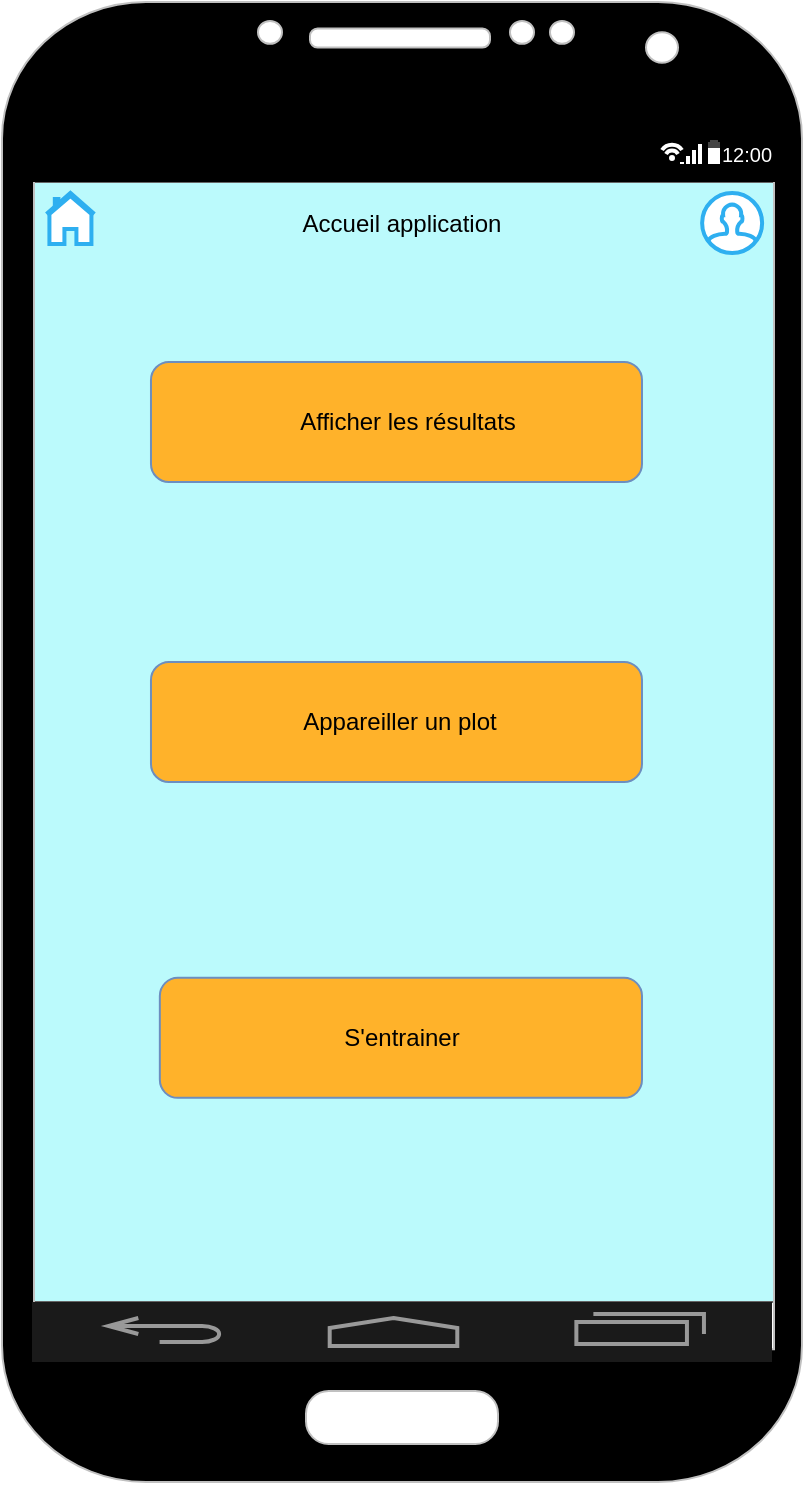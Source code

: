 <mxfile version="13.6.2" type="device"><diagram id="UbkwYlqQog9odsxwMq58" name="Page-1"><mxGraphModel dx="1086" dy="926" grid="1" gridSize="10" guides="1" tooltips="1" connect="1" arrows="1" fold="1" page="1" pageScale="1" pageWidth="827" pageHeight="1169" math="0" shadow="0"><root><mxCell id="0"/><mxCell id="1" parent="0"/><mxCell id="rNHl96BmhcmrO0a838lo-1" value="" style="verticalLabelPosition=bottom;verticalAlign=top;html=1;shadow=0;dashed=0;strokeWidth=1;shape=rect;strokeColor=#666666;fontColor=#333333;fillColor=#BBFAFC;" parent="1" vertex="1"><mxGeometry x="260" y="160" width="380" height="560" as="geometry"/></mxCell><mxCell id="rNHl96BmhcmrO0a838lo-3" value="" style="verticalLabelPosition=bottom;verticalAlign=top;html=1;shadow=0;dashed=0;strokeWidth=1;shape=mxgraph.android.phone2;strokeColor=#c0c0c0;fillColor=#000000;" parent="1" vertex="1"><mxGeometry x="250" y="70" width="400" height="740" as="geometry"/></mxCell><mxCell id="rNHl96BmhcmrO0a838lo-4" value="" style="strokeWidth=1;html=1;shadow=0;dashed=0;shape=mxgraph.android.statusBar;align=center;fillColor=#000000;strokeColor=#ffffff;fontColor=#ffffff;fontSize=10;" parent="1" vertex="1"><mxGeometry x="260" y="130" width="380" height="30" as="geometry"/></mxCell><mxCell id="rNHl96BmhcmrO0a838lo-5" value="" style="verticalLabelPosition=bottom;verticalAlign=top;html=1;shadow=0;dashed=0;strokeWidth=2;shape=mxgraph.android.navigation_bar_1;fillColor=#1A1A1A;strokeColor=#999999;" parent="1" vertex="1"><mxGeometry x="265" y="720" width="370" height="30" as="geometry"/></mxCell><mxCell id="rNHl96BmhcmrO0a838lo-6" value="" style="rounded=1;whiteSpace=wrap;html=1;strokeColor=#6c8ebf;fillColor=#FFB22A;" parent="1" vertex="1"><mxGeometry x="324.49" y="250" width="245.51" height="60" as="geometry"/></mxCell><mxCell id="rNHl96BmhcmrO0a838lo-7" value="" style="html=1;verticalLabelPosition=bottom;align=center;labelBackgroundColor=#ffffff;verticalAlign=top;strokeWidth=2;shadow=0;dashed=0;shape=mxgraph.ios7.icons.home;strokeColor=#2EAFF0;" parent="1" vertex="1"><mxGeometry x="272.21" y="165.5" width="24" height="25.5" as="geometry"/></mxCell><mxCell id="rNHl96BmhcmrO0a838lo-9" value="" style="html=1;verticalLabelPosition=bottom;align=center;labelBackgroundColor=#ffffff;verticalAlign=top;strokeWidth=2;shadow=0;dashed=0;shape=mxgraph.ios7.icons.user;strokeColor=#2EAFF0;" parent="1" vertex="1"><mxGeometry x="600.06" y="165.5" width="30" height="30" as="geometry"/></mxCell><mxCell id="rNHl96BmhcmrO0a838lo-15" value="" style="rounded=1;whiteSpace=wrap;html=1;strokeColor=#6c8ebf;fillColor=#FFB22A;" parent="1" vertex="1"><mxGeometry x="324.49" y="400" width="245.51" height="60" as="geometry"/></mxCell><mxCell id="qwKTgrDcRk0_3kIxx0c2-2" value="" style="rounded=1;whiteSpace=wrap;html=1;strokeColor=#6c8ebf;fillColor=#FFB22A;" parent="1" vertex="1"><mxGeometry x="328.92" y="557.93" width="241.08" height="60" as="geometry"/></mxCell><mxCell id="MepxtbZ207SD-GLac1od-1" value="Accueil application" style="text;html=1;strokeColor=none;fillColor=none;align=center;verticalAlign=middle;whiteSpace=wrap;rounded=0;" parent="1" vertex="1"><mxGeometry x="310" y="171" width="280" height="20" as="geometry"/></mxCell><mxCell id="MepxtbZ207SD-GLac1od-2" value="Afficher les résultats" style="text;html=1;strokeColor=none;fillColor=none;align=center;verticalAlign=middle;whiteSpace=wrap;rounded=0;" parent="1" vertex="1"><mxGeometry x="313.15" y="270" width="280" height="20" as="geometry"/></mxCell><mxCell id="MepxtbZ207SD-GLac1od-3" value="Appareiller un plot" style="text;html=1;strokeColor=none;fillColor=none;align=center;verticalAlign=middle;whiteSpace=wrap;rounded=0;" parent="1" vertex="1"><mxGeometry x="309.46" y="420" width="280" height="20" as="geometry"/></mxCell><mxCell id="MepxtbZ207SD-GLac1od-4" value="S'entrainer" style="text;html=1;strokeColor=none;fillColor=none;align=center;verticalAlign=middle;whiteSpace=wrap;rounded=0;" parent="1" vertex="1"><mxGeometry x="310" y="577.92" width="280" height="20" as="geometry"/></mxCell></root></mxGraphModel></diagram></mxfile>
